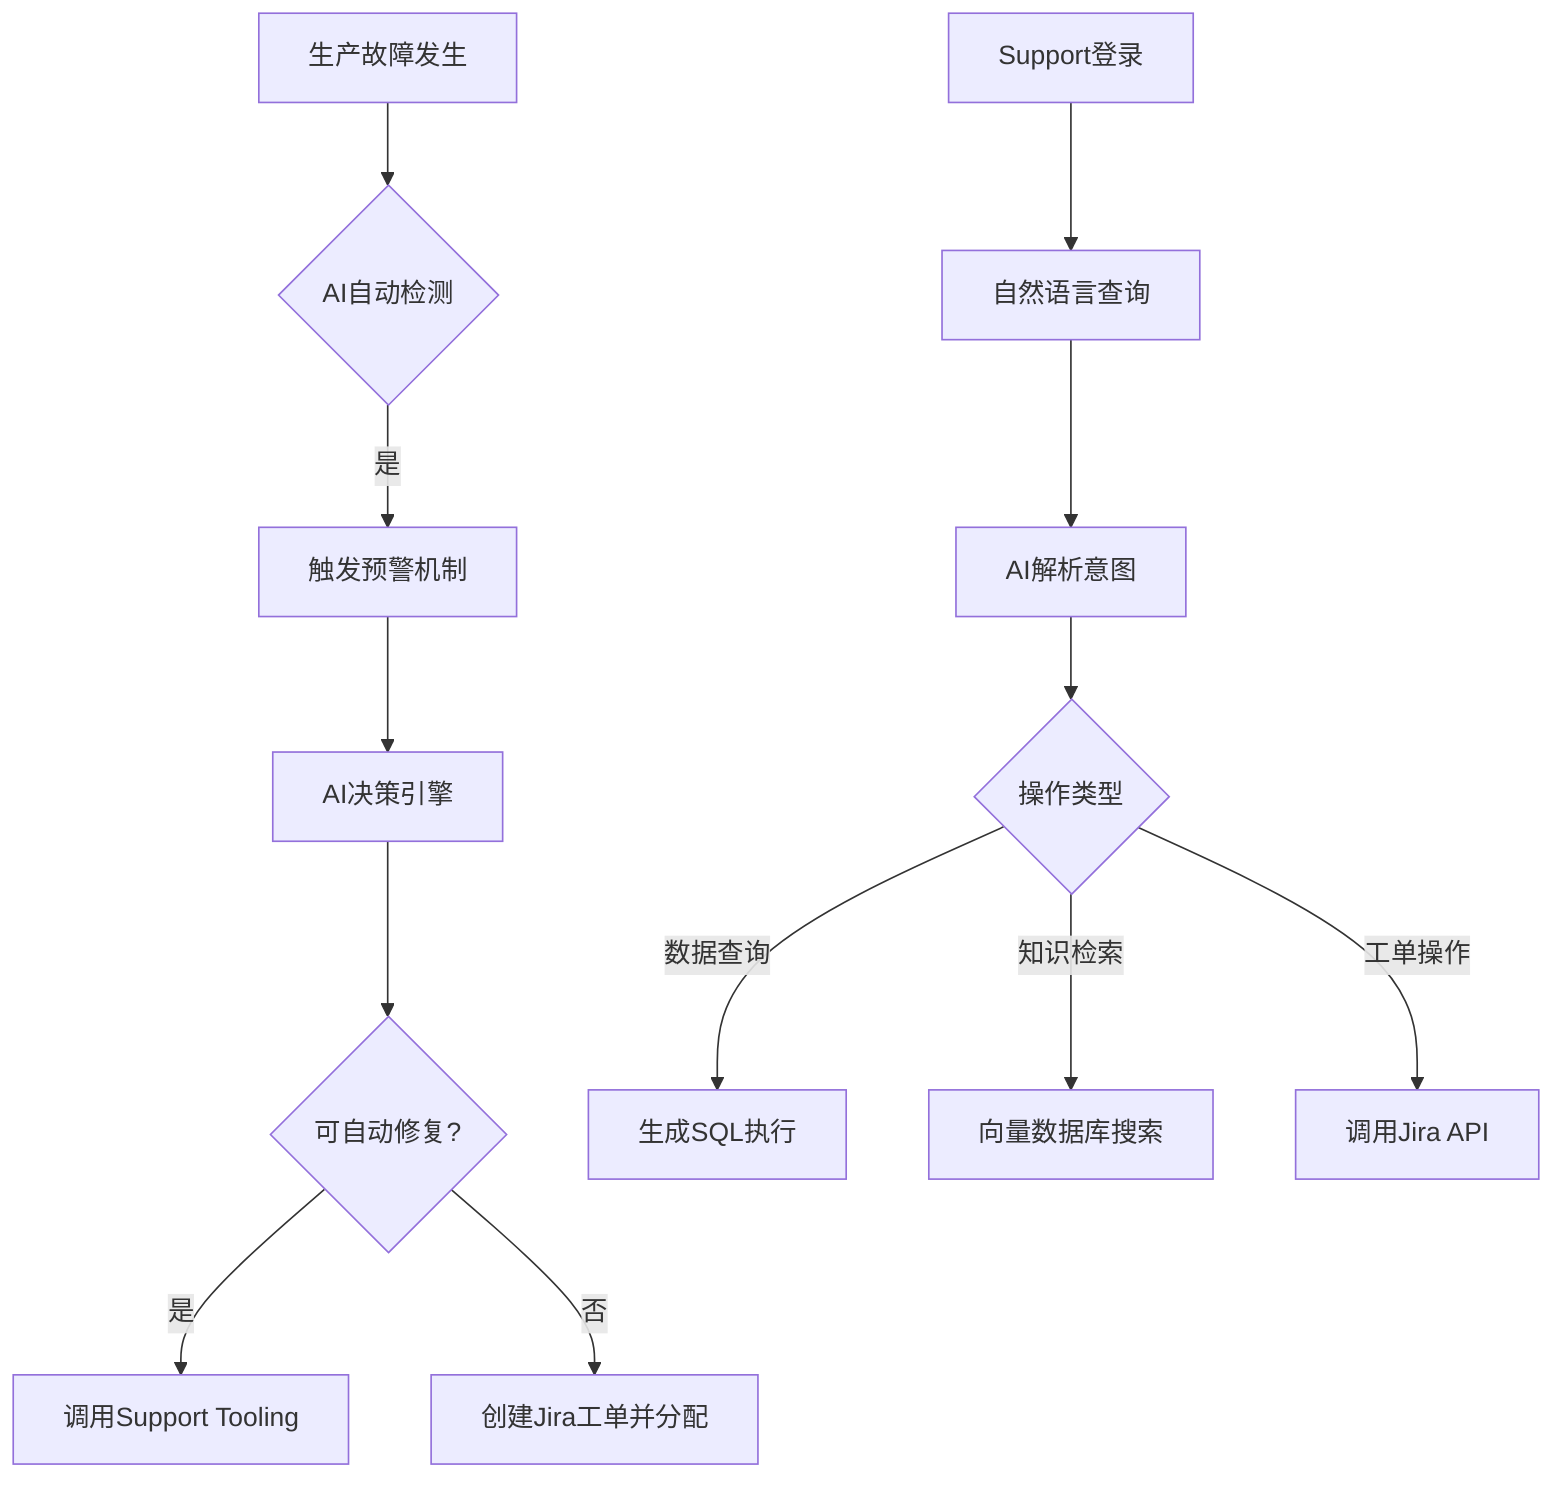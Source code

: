 graph TD
    A[生产故障发生] --> B{AI自动检测}
    B -->|是| C[触发预警机制]
    C --> D[AI决策引擎]
    D --> E{可自动修复?}
    E -->|是| F[调用Support Tooling]
    E -->|否| G[创建Jira工单并分配]
    
    H[Support登录] --> I[自然语言查询]
    I --> J[AI解析意图]
    J --> K{操作类型}
    K -->|数据查询| L[生成SQL执行]
    K -->|知识检索| M[向量数据库搜索]
    K -->|工单操作| N[调用Jira API]